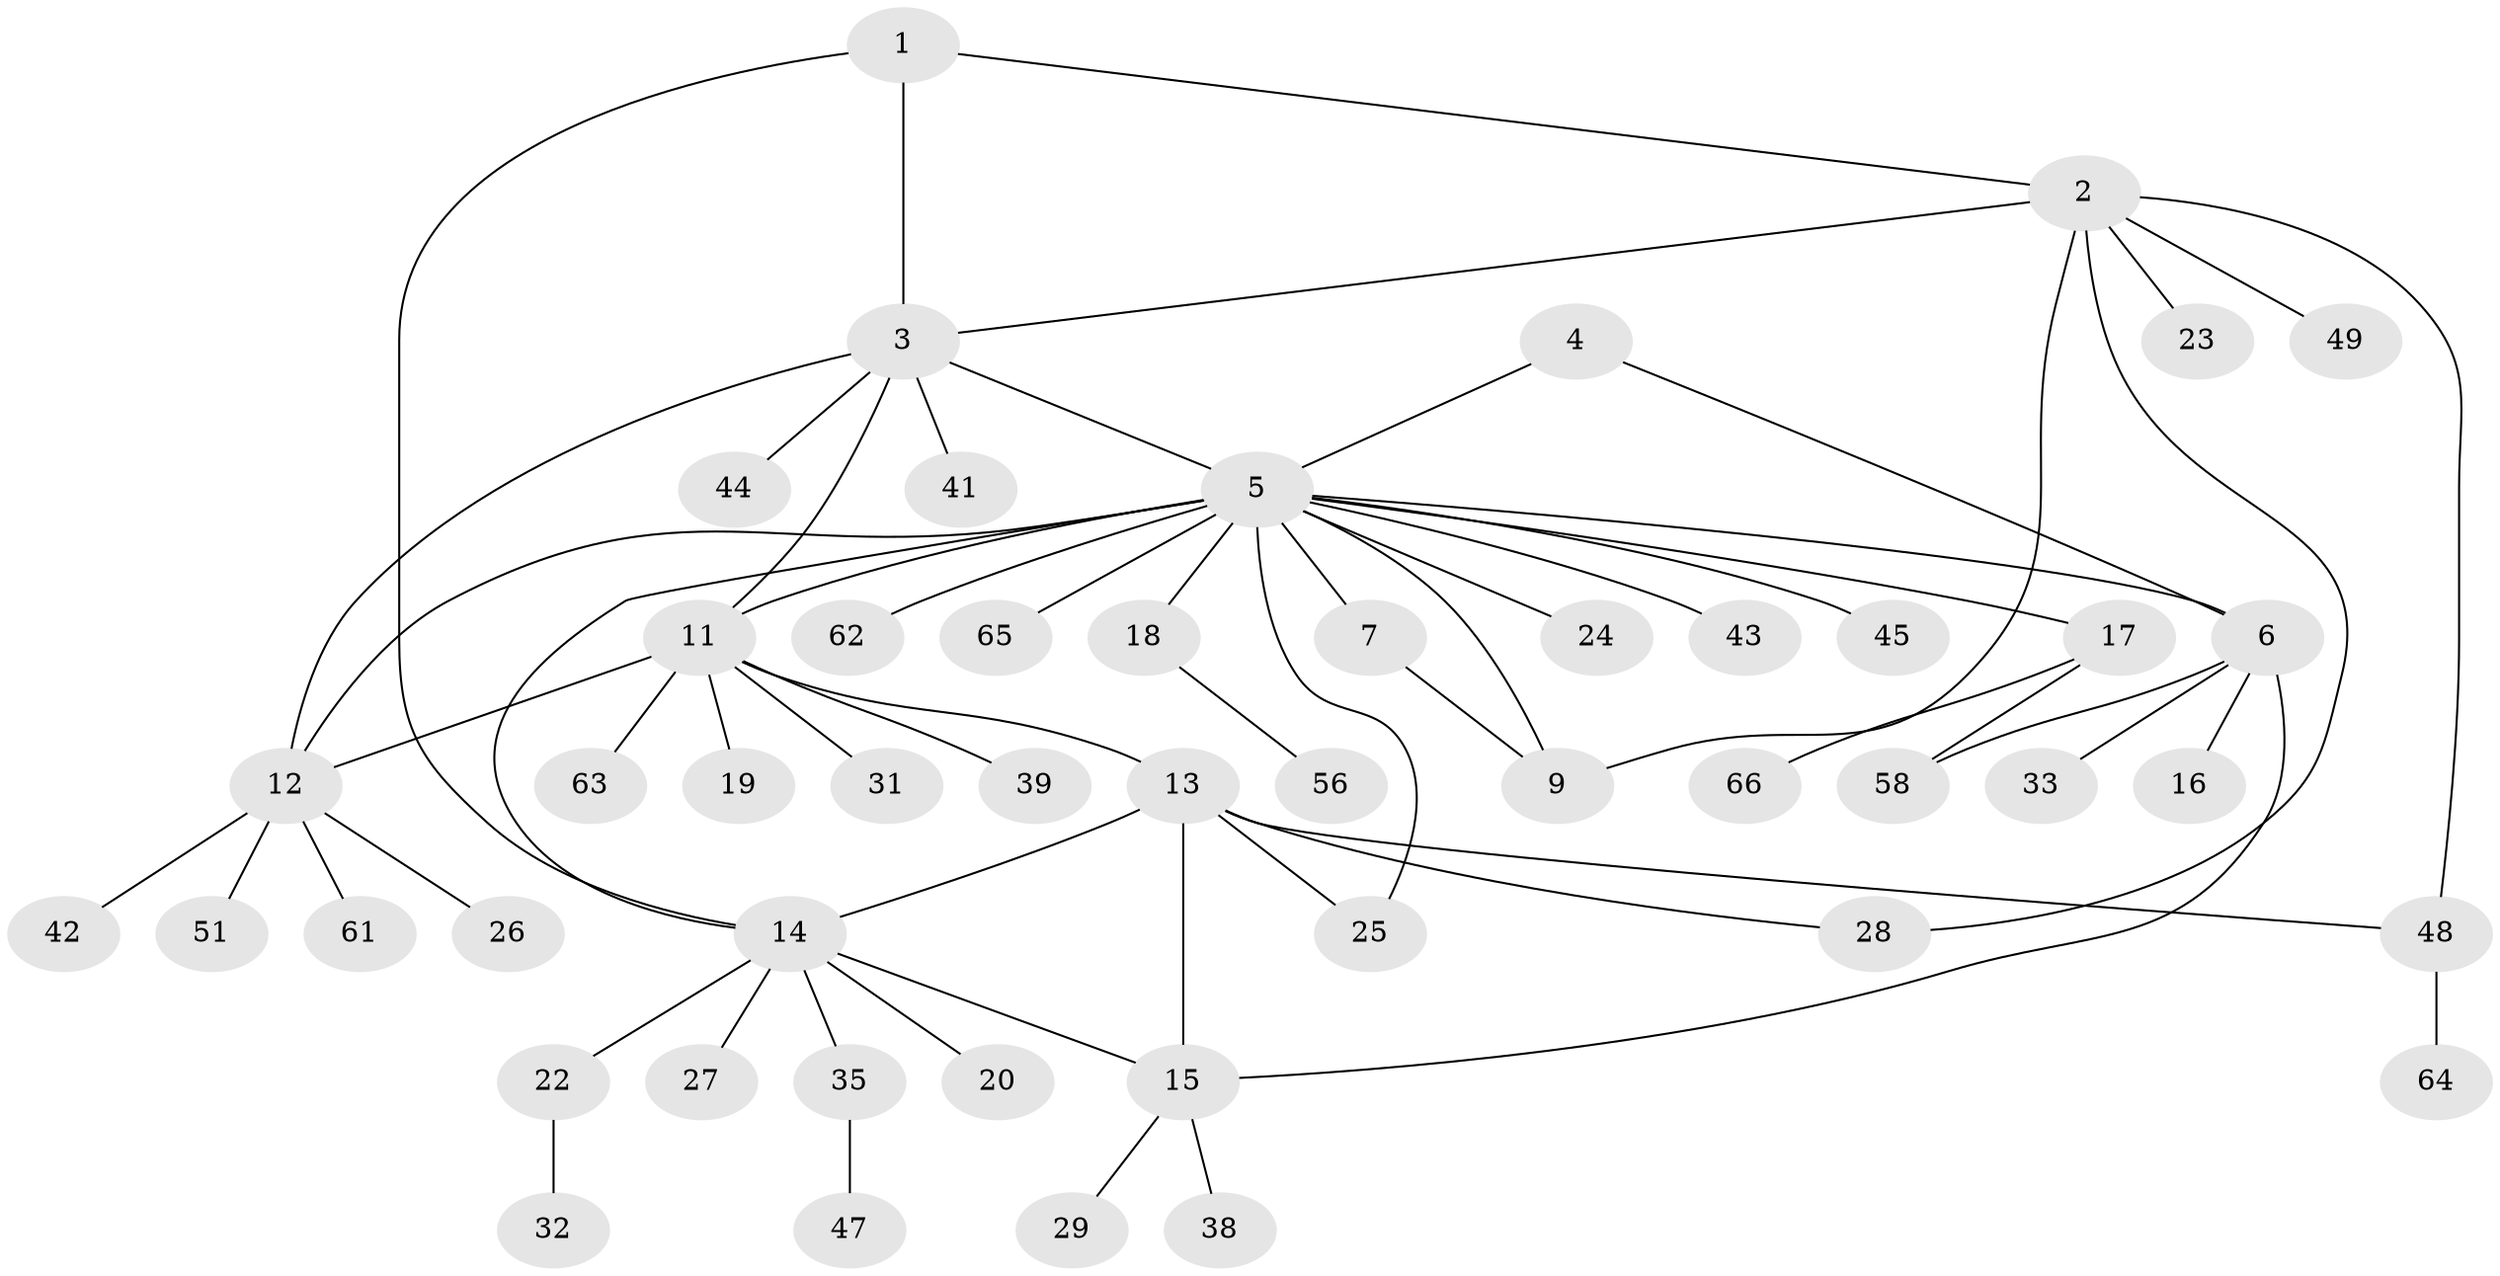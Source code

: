 // Generated by graph-tools (version 1.1) at 2025/52/02/27/25 19:52:18]
// undirected, 49 vertices, 63 edges
graph export_dot {
graph [start="1"]
  node [color=gray90,style=filled];
  1;
  2 [super="+34"];
  3 [super="+10"];
  4;
  5 [super="+8"];
  6 [super="+21"];
  7;
  9;
  11 [super="+30"];
  12 [super="+46"];
  13 [super="+55"];
  14 [super="+57"];
  15 [super="+52"];
  16;
  17 [super="+50"];
  18;
  19;
  20;
  22;
  23 [super="+40"];
  24 [super="+54"];
  25 [super="+60"];
  26;
  27;
  28 [super="+37"];
  29;
  31;
  32 [super="+53"];
  33;
  35 [super="+36"];
  38;
  39;
  41;
  42;
  43;
  44;
  45;
  47;
  48;
  49;
  51;
  56;
  58 [super="+59"];
  61;
  62;
  63;
  64;
  65;
  66;
  1 -- 2;
  1 -- 3;
  1 -- 14;
  2 -- 3;
  2 -- 9;
  2 -- 23;
  2 -- 28;
  2 -- 48;
  2 -- 49;
  3 -- 5;
  3 -- 41;
  3 -- 11;
  3 -- 12;
  3 -- 44;
  4 -- 5;
  4 -- 6;
  5 -- 6;
  5 -- 12 [weight=2];
  5 -- 18;
  5 -- 62;
  5 -- 11;
  5 -- 65;
  5 -- 7;
  5 -- 9;
  5 -- 43;
  5 -- 45;
  5 -- 14;
  5 -- 17;
  5 -- 24;
  5 -- 25;
  6 -- 15;
  6 -- 16;
  6 -- 33;
  6 -- 58;
  7 -- 9;
  11 -- 12;
  11 -- 13;
  11 -- 19;
  11 -- 31;
  11 -- 63;
  11 -- 39;
  12 -- 26;
  12 -- 42;
  12 -- 51;
  12 -- 61;
  13 -- 14;
  13 -- 15;
  13 -- 25;
  13 -- 48;
  13 -- 28;
  14 -- 15;
  14 -- 20;
  14 -- 22;
  14 -- 27;
  14 -- 35;
  15 -- 29;
  15 -- 38;
  17 -- 66;
  17 -- 58;
  18 -- 56;
  22 -- 32;
  35 -- 47;
  48 -- 64;
}
